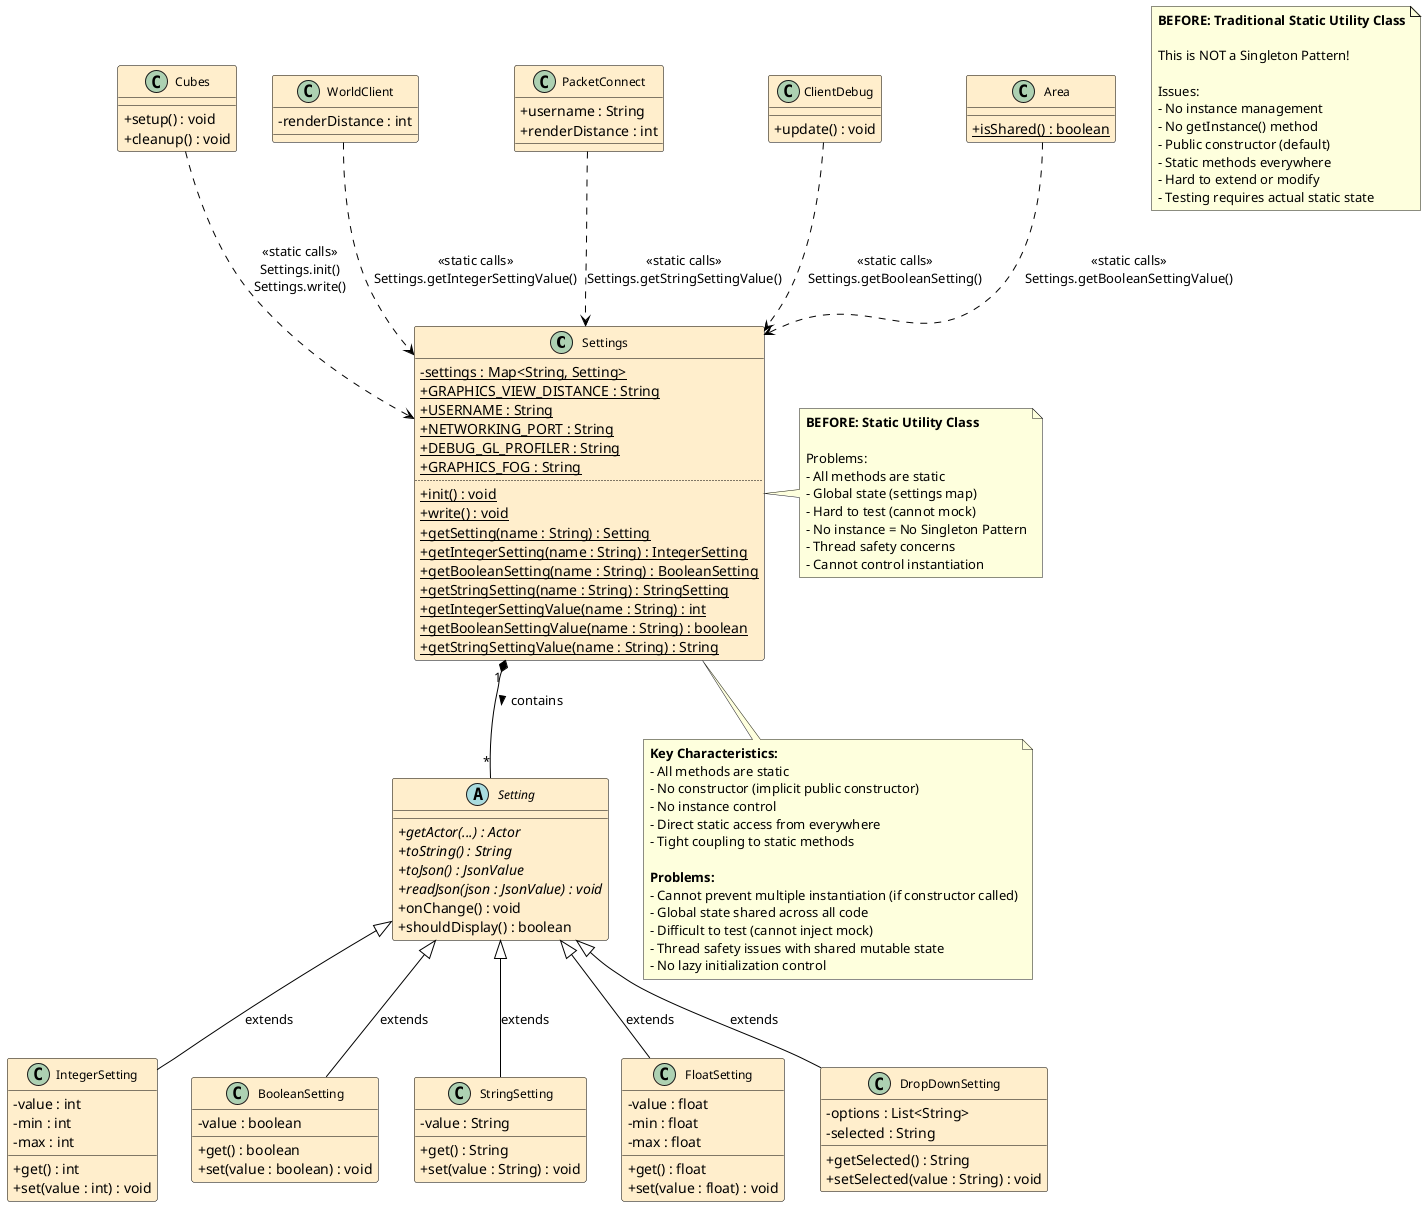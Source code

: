 @startuml Settings_BEFORE_Singleton

' ===================================================================
' BEFORE: Settings as Static Utility Class (NO Singleton Pattern)
' ===================================================================

skinparam classAttributeIconSize 0
skinparam backgroundColor #FFFFFF
skinparam class {
    BackgroundColor #FFEECC
    BorderColor #000000
    ArrowColor #000000
    FontSize 12
}

' Main Settings class (BEFORE - Static Utility)
class Settings {
    {static} - settings : Map<String, Setting>
    {static} + GRAPHICS_VIEW_DISTANCE : String
    {static} + USERNAME : String
    {static} + NETWORKING_PORT : String
    {static} + DEBUG_GL_PROFILER : String
    {static} + GRAPHICS_FOG : String
    ..
    {static} + init() : void
    {static} + write() : void
    {static} + getSetting(name : String) : Setting
    {static} + getIntegerSetting(name : String) : IntegerSetting
    {static} + getBooleanSetting(name : String) : BooleanSetting
    {static} + getStringSetting(name : String) : StringSetting
    {static} + getIntegerSettingValue(name : String) : int
    {static} + getBooleanSettingValue(name : String) : boolean
    {static} + getStringSettingValue(name : String) : String
}

note right of Settings
  **BEFORE: Static Utility Class**
  
  Problems:
  - All methods are static
  - Global state (settings map)
  - Hard to test (cannot mock)
  - No instance = No Singleton Pattern
  - Thread safety concerns
  - Cannot control instantiation
end note

' Abstract Setting class
abstract class Setting {
    {abstract} + getActor(...) : Actor
    {abstract} + toString() : String
    {abstract} + toJson() : JsonValue
    {abstract} + readJson(json : JsonValue) : void
    + onChange() : void
    + shouldDisplay() : boolean
}

' Concrete Setting Types
class IntegerSetting {
    - value : int
    - min : int
    - max : int
    + get() : int
    + set(value : int) : void
}

class BooleanSetting {
    - value : boolean
    + get() : boolean
    + set(value : boolean) : void
}

class StringSetting {
    - value : String
    + get() : String
    + set(value : String) : void
}

class FloatSetting {
    - value : float
    - min : float
    - max : float
    + get() : float
    + set(value : float) : void
}

class DropDownSetting {
    - options : List<String>
    - selected : String
    + getSelected() : String
    + setSelected(value : String) : void
}

' Classes that use Settings
class Cubes {
    + setup() : void
    + cleanup() : void
}

class WorldClient {
    - renderDistance : int
}

class PacketConnect {
    + username : String
    + renderDistance : int
}

class ClientDebug {
    + update() : void
}

class Area {
    {static} + isShared() : boolean
}

' Relationships

' Settings contains many Setting objects (Composition)
Settings "1" *-- "*" Setting : contains >

' Inheritance hierarchy
Setting <|-- IntegerSetting : extends
Setting <|-- BooleanSetting : extends
Setting <|-- StringSetting : extends
Setting <|-- FloatSetting : extends
Setting <|-- DropDownSetting : extends

' Dependencies (static method calls)
Cubes ..> Settings : << static calls >>\nSettings.init()\nSettings.write()
WorldClient ..> Settings : << static calls >>\nSettings.getIntegerSettingValue()
PacketConnect ..> Settings : << static calls >>\nSettings.getStringSettingValue()
ClientDebug ..> Settings : << static calls >>\nSettings.getBooleanSetting()
Area ..> Settings : << static calls >>\nSettings.getBooleanSettingValue()

' Layout hints
Settings -[hidden]down-> Setting
IntegerSetting -[hidden]right-> BooleanSetting
BooleanSetting -[hidden]right-> StringSetting
StringSetting -[hidden]right-> FloatSetting
FloatSetting -[hidden]right-> DropDownSetting

note bottom of Settings
  **Key Characteristics:**
  - All methods are static
  - No constructor (implicit public constructor)
  - No instance control
  - Direct static access from everywhere
  - Tight coupling to static methods
  
  **Problems:**
  - Cannot prevent multiple instantiation (if constructor called)
  - Global state shared across all code
  - Difficult to test (cannot inject mock)
  - Thread safety issues with shared mutable state
  - No lazy initialization control
end note

note as PatternNote
  **BEFORE: Traditional Static Utility Class**
  
  This is NOT a Singleton Pattern!
  
  Issues:
  - No instance management
  - No getInstance() method
  - Public constructor (default)
  - Static methods everywhere
  - Hard to extend or modify
  - Testing requires actual static state
end note

@enduml
